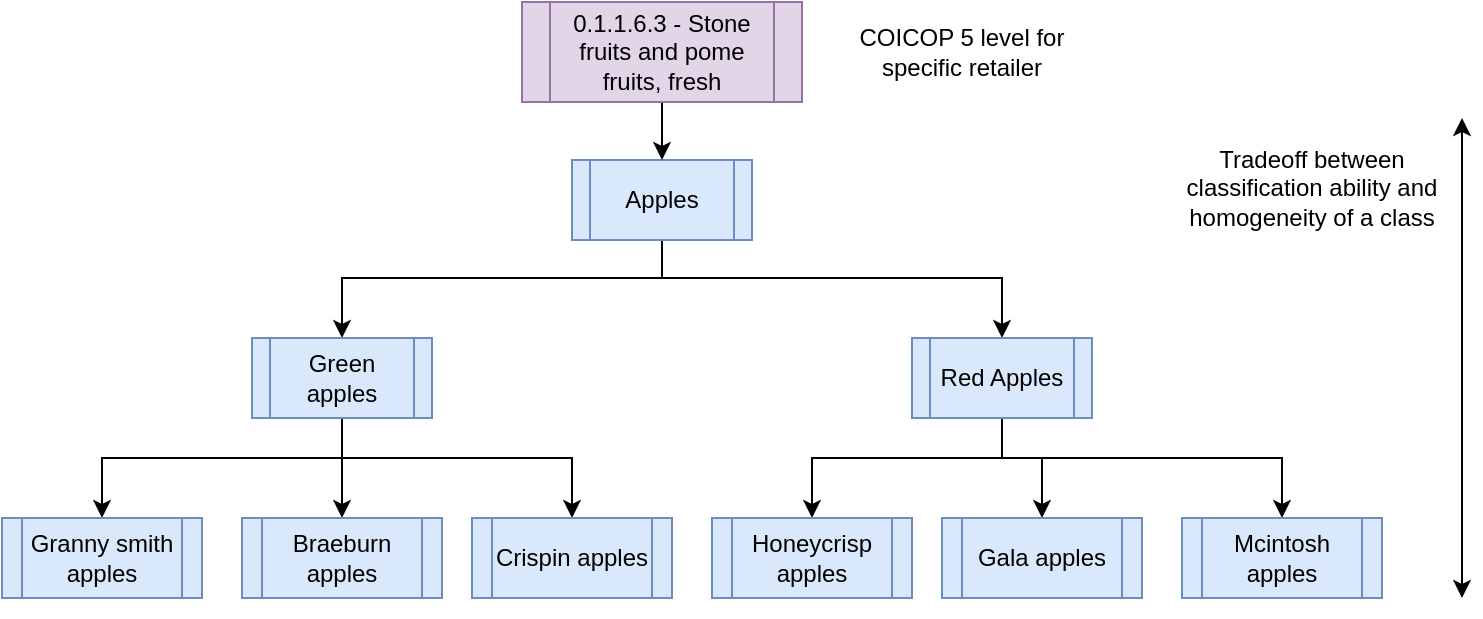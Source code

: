 <mxfile version="24.7.17">
  <diagram name="Page-1" id="-47vawB2OklfKsO3BJrx">
    <mxGraphModel dx="1430" dy="831" grid="1" gridSize="10" guides="1" tooltips="1" connect="1" arrows="1" fold="1" page="1" pageScale="1" pageWidth="850" pageHeight="1100" math="0" shadow="0">
      <root>
        <mxCell id="0" />
        <mxCell id="1" parent="0" />
        <mxCell id="SSQXawZmtTG-jishtQTu-13" style="edgeStyle=orthogonalEdgeStyle;rounded=0;orthogonalLoop=1;jettySize=auto;html=1;" edge="1" parent="1" source="SSQXawZmtTG-jishtQTu-1" target="SSQXawZmtTG-jishtQTu-2">
          <mxGeometry relative="1" as="geometry">
            <Array as="points">
              <mxPoint x="400" y="310" />
              <mxPoint x="240" y="310" />
            </Array>
          </mxGeometry>
        </mxCell>
        <mxCell id="SSQXawZmtTG-jishtQTu-14" style="edgeStyle=orthogonalEdgeStyle;rounded=0;orthogonalLoop=1;jettySize=auto;html=1;" edge="1" parent="1" source="SSQXawZmtTG-jishtQTu-1" target="SSQXawZmtTG-jishtQTu-3">
          <mxGeometry relative="1" as="geometry">
            <Array as="points">
              <mxPoint x="400" y="310" />
              <mxPoint x="570" y="310" />
            </Array>
          </mxGeometry>
        </mxCell>
        <mxCell id="SSQXawZmtTG-jishtQTu-1" value="Apples" style="shape=process;whiteSpace=wrap;html=1;backgroundOutline=1;fillColor=#dae8fc;strokeColor=#6c8ebf;fontColor=#000000;" vertex="1" parent="1">
          <mxGeometry x="355" y="251" width="90" height="40" as="geometry" />
        </mxCell>
        <mxCell id="SSQXawZmtTG-jishtQTu-15" style="edgeStyle=orthogonalEdgeStyle;rounded=0;orthogonalLoop=1;jettySize=auto;html=1;" edge="1" parent="1" source="SSQXawZmtTG-jishtQTu-2" target="SSQXawZmtTG-jishtQTu-4">
          <mxGeometry relative="1" as="geometry">
            <Array as="points">
              <mxPoint x="240" y="400" />
              <mxPoint x="120" y="400" />
            </Array>
          </mxGeometry>
        </mxCell>
        <mxCell id="SSQXawZmtTG-jishtQTu-16" style="edgeStyle=orthogonalEdgeStyle;rounded=0;orthogonalLoop=1;jettySize=auto;html=1;entryX=0.5;entryY=0;entryDx=0;entryDy=0;" edge="1" parent="1" source="SSQXawZmtTG-jishtQTu-2" target="SSQXawZmtTG-jishtQTu-5">
          <mxGeometry relative="1" as="geometry">
            <Array as="points">
              <mxPoint x="240" y="390" />
              <mxPoint x="240" y="390" />
            </Array>
          </mxGeometry>
        </mxCell>
        <mxCell id="SSQXawZmtTG-jishtQTu-17" style="edgeStyle=orthogonalEdgeStyle;rounded=0;orthogonalLoop=1;jettySize=auto;html=1;" edge="1" parent="1" source="SSQXawZmtTG-jishtQTu-2" target="SSQXawZmtTG-jishtQTu-6">
          <mxGeometry relative="1" as="geometry">
            <Array as="points">
              <mxPoint x="240" y="400" />
              <mxPoint x="355" y="400" />
            </Array>
          </mxGeometry>
        </mxCell>
        <mxCell id="SSQXawZmtTG-jishtQTu-2" value="Green apples" style="shape=process;whiteSpace=wrap;html=1;backgroundOutline=1;fillColor=#dae8fc;strokeColor=#6c8ebf;fontColor=#000000;" vertex="1" parent="1">
          <mxGeometry x="195" y="340" width="90" height="40" as="geometry" />
        </mxCell>
        <mxCell id="SSQXawZmtTG-jishtQTu-18" style="edgeStyle=orthogonalEdgeStyle;rounded=0;orthogonalLoop=1;jettySize=auto;html=1;entryX=0.5;entryY=0;entryDx=0;entryDy=0;" edge="1" parent="1" source="SSQXawZmtTG-jishtQTu-3" target="SSQXawZmtTG-jishtQTu-7">
          <mxGeometry relative="1" as="geometry">
            <Array as="points">
              <mxPoint x="570" y="400" />
              <mxPoint x="475" y="400" />
            </Array>
          </mxGeometry>
        </mxCell>
        <mxCell id="SSQXawZmtTG-jishtQTu-19" style="edgeStyle=orthogonalEdgeStyle;rounded=0;orthogonalLoop=1;jettySize=auto;html=1;entryX=0.5;entryY=0;entryDx=0;entryDy=0;" edge="1" parent="1" source="SSQXawZmtTG-jishtQTu-3" target="SSQXawZmtTG-jishtQTu-8">
          <mxGeometry relative="1" as="geometry">
            <Array as="points">
              <mxPoint x="570" y="400" />
              <mxPoint x="590" y="400" />
            </Array>
          </mxGeometry>
        </mxCell>
        <mxCell id="SSQXawZmtTG-jishtQTu-20" style="edgeStyle=orthogonalEdgeStyle;rounded=0;orthogonalLoop=1;jettySize=auto;html=1;" edge="1" parent="1" source="SSQXawZmtTG-jishtQTu-3" target="SSQXawZmtTG-jishtQTu-9">
          <mxGeometry relative="1" as="geometry">
            <Array as="points">
              <mxPoint x="570" y="400" />
              <mxPoint x="710" y="400" />
            </Array>
          </mxGeometry>
        </mxCell>
        <mxCell id="SSQXawZmtTG-jishtQTu-3" value="Red Apples" style="shape=process;whiteSpace=wrap;html=1;backgroundOutline=1;fillColor=#dae8fc;strokeColor=#6c8ebf;fontColor=#000000;" vertex="1" parent="1">
          <mxGeometry x="525" y="340" width="90" height="40" as="geometry" />
        </mxCell>
        <mxCell id="SSQXawZmtTG-jishtQTu-4" value="Granny smith apples" style="shape=process;whiteSpace=wrap;html=1;backgroundOutline=1;fillColor=#dae8fc;strokeColor=#6c8ebf;fontColor=#000000;" vertex="1" parent="1">
          <mxGeometry x="70" y="430" width="100" height="40" as="geometry" />
        </mxCell>
        <mxCell id="SSQXawZmtTG-jishtQTu-5" value="Braeburn apples" style="shape=process;whiteSpace=wrap;html=1;backgroundOutline=1;fillColor=#dae8fc;strokeColor=#6c8ebf;fontColor=#000000;" vertex="1" parent="1">
          <mxGeometry x="190" y="430" width="100" height="40" as="geometry" />
        </mxCell>
        <mxCell id="SSQXawZmtTG-jishtQTu-6" value="Crispin apples" style="shape=process;whiteSpace=wrap;html=1;backgroundOutline=1;fillColor=#dae8fc;strokeColor=#6c8ebf;fontColor=#000000;" vertex="1" parent="1">
          <mxGeometry x="305" y="430" width="100" height="40" as="geometry" />
        </mxCell>
        <mxCell id="SSQXawZmtTG-jishtQTu-7" value="Honeycrisp apples" style="shape=process;whiteSpace=wrap;html=1;backgroundOutline=1;fillColor=#dae8fc;strokeColor=#6c8ebf;fontColor=#000000;" vertex="1" parent="1">
          <mxGeometry x="425" y="430" width="100" height="40" as="geometry" />
        </mxCell>
        <mxCell id="SSQXawZmtTG-jishtQTu-8" value="Gala apples" style="shape=process;whiteSpace=wrap;html=1;backgroundOutline=1;fillColor=#dae8fc;strokeColor=#6c8ebf;fontColor=#000000;" vertex="1" parent="1">
          <mxGeometry x="540" y="430" width="100" height="40" as="geometry" />
        </mxCell>
        <mxCell id="SSQXawZmtTG-jishtQTu-9" value="Mcintosh apples" style="shape=process;whiteSpace=wrap;html=1;backgroundOutline=1;fillColor=#dae8fc;strokeColor=#6c8ebf;fontColor=#000000;" vertex="1" parent="1">
          <mxGeometry x="660" y="430" width="100" height="40" as="geometry" />
        </mxCell>
        <mxCell id="SSQXawZmtTG-jishtQTu-21" style="edgeStyle=orthogonalEdgeStyle;rounded=0;orthogonalLoop=1;jettySize=auto;html=1;entryX=0.5;entryY=0;entryDx=0;entryDy=0;" edge="1" parent="1" source="SSQXawZmtTG-jishtQTu-11" target="SSQXawZmtTG-jishtQTu-1">
          <mxGeometry relative="1" as="geometry" />
        </mxCell>
        <mxCell id="SSQXawZmtTG-jishtQTu-11" value="0.1.1.6.3 -&amp;nbsp;Stone fruits and pome fruits, fresh " style="shape=process;whiteSpace=wrap;html=1;backgroundOutline=1;fillColor=#e1d5e7;strokeColor=#9673a6;fontColor=#000000;" vertex="1" parent="1">
          <mxGeometry x="330" y="172" width="140" height="50" as="geometry" />
        </mxCell>
        <mxCell id="SSQXawZmtTG-jishtQTu-22" value="" style="endArrow=classic;html=1;rounded=0;startArrow=classic;startFill=1;" edge="1" parent="1">
          <mxGeometry width="50" height="50" relative="1" as="geometry">
            <mxPoint x="800" y="230" as="sourcePoint" />
            <mxPoint x="800" y="470" as="targetPoint" />
          </mxGeometry>
        </mxCell>
        <mxCell id="SSQXawZmtTG-jishtQTu-23" value="COICOP 5 level for specific retailer" style="text;html=1;align=center;verticalAlign=middle;whiteSpace=wrap;rounded=0;" vertex="1" parent="1">
          <mxGeometry x="485" y="182" width="130" height="30" as="geometry" />
        </mxCell>
        <mxCell id="SSQXawZmtTG-jishtQTu-26" value="Tradeoff between classification ability and homogeneity of a class" style="text;html=1;align=center;verticalAlign=middle;whiteSpace=wrap;rounded=0;" vertex="1" parent="1">
          <mxGeometry x="660" y="240" width="130" height="50" as="geometry" />
        </mxCell>
      </root>
    </mxGraphModel>
  </diagram>
</mxfile>
